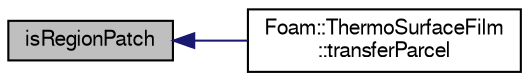 digraph "isRegionPatch"
{
  bgcolor="transparent";
  edge [fontname="FreeSans",fontsize="10",labelfontname="FreeSans",labelfontsize="10"];
  node [fontname="FreeSans",fontsize="10",shape=record];
  rankdir="LR";
  Node1 [label="isRegionPatch",height=0.2,width=0.4,color="black", fillcolor="grey75", style="filled" fontcolor="black"];
  Node1 -> Node2 [dir="back",color="midnightblue",fontsize="10",style="solid",fontname="FreeSans"];
  Node2 [label="Foam::ThermoSurfaceFilm\l::transferParcel",height=0.2,width=0.4,color="black",URL="$a02528.html#af3f1c3e45a0819d21913ec81e6de7525",tooltip="Transfer parcel from cloud to surface film. "];
}
